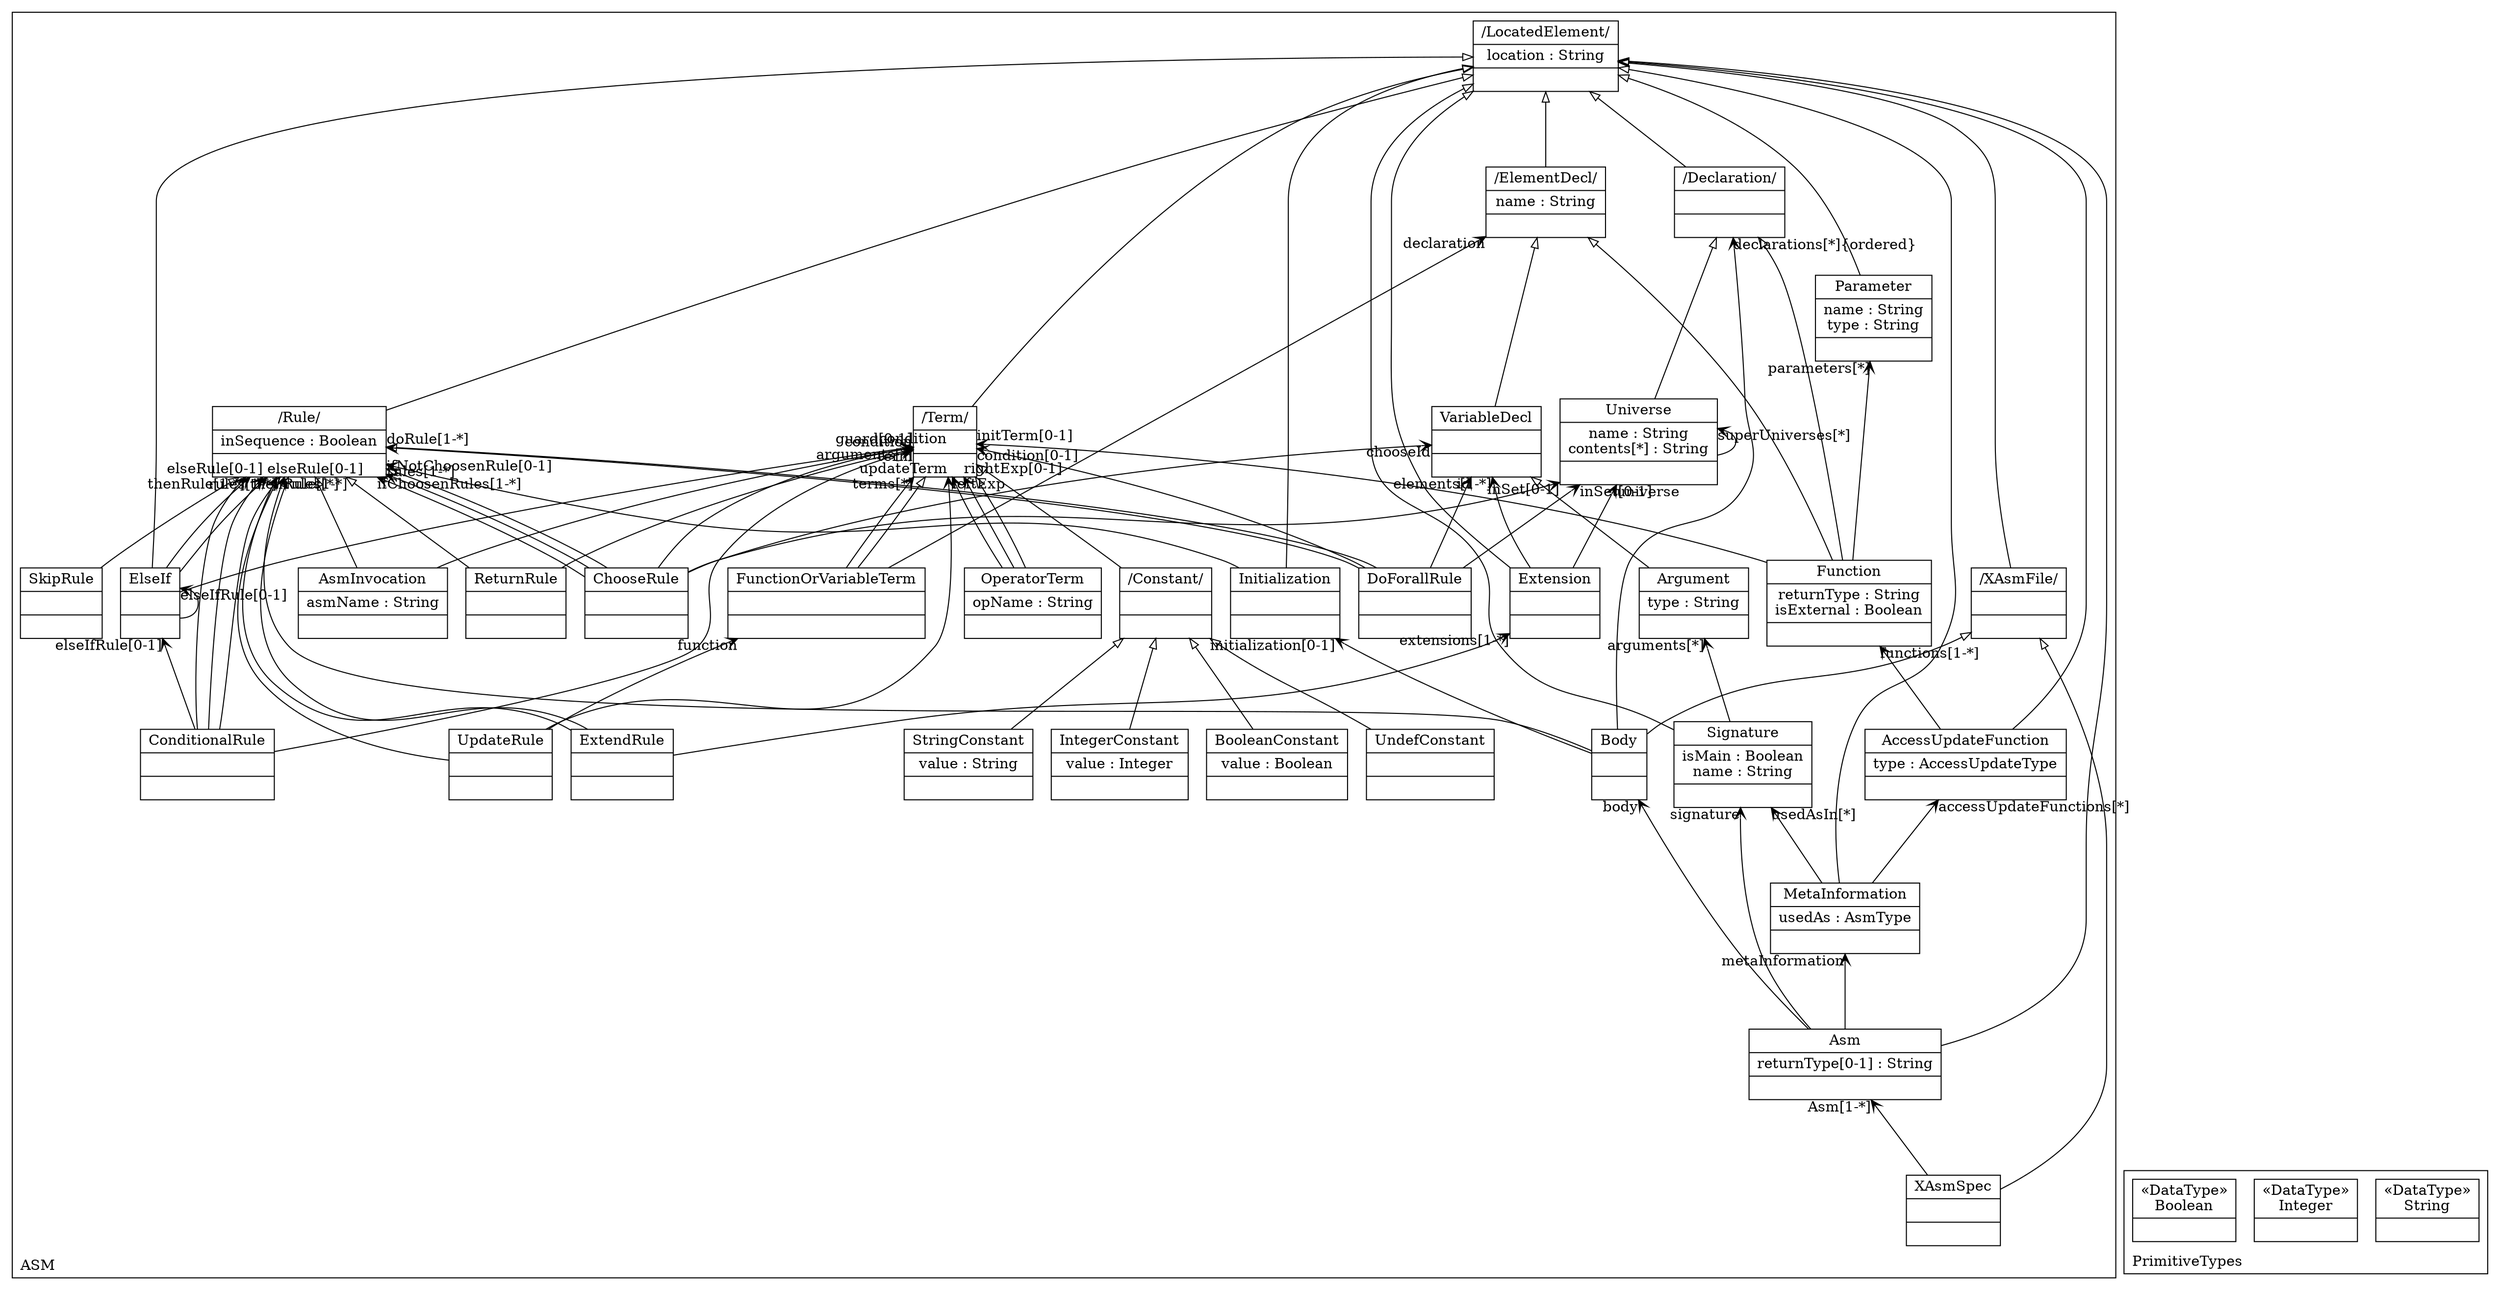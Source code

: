 digraph "KM3 Model in DOT" {
graph[rankdir=BT,labeljust=l,labelloc=t,nodeSep=0.75,compound=true];
 subgraph "cluster_ASM"{
labelloc=t
color=black
label=ASM
 node[shape=record];
LocatedElement[label="{/LocatedElement/|location : String| }"]
;
 node[shape=record];
XAsmFile[label="{/XAsmFile/| | }"]
 XAsmFile->LocatedElement[arrowhead=onormal,group=LocatedElement,minlen=2,constraint=true,]
;
 node[shape=record];
XAsmSpec[label="{XAsmSpec| | }"]
 XAsmSpec->Asm[arrowhead=vee,arrowtail=diamond,headlabel="Asm[1-*]",group=Asm,minlen=2,constraint=true,]
 XAsmSpec->XAsmFile[arrowhead=onormal,group=XAsmFile,minlen=2,constraint=true,]
;
 node[shape=record];
Asm[label="{Asm|returnType[0-1] : String| }"]
 Asm->Signature[arrowhead=vee,arrowtail=diamond,headlabel="signature",group=Signature,minlen=2,constraint=true,]
 Asm->MetaInformation[arrowhead=vee,arrowtail=diamond,headlabel="metaInformation",group=MetaInformation,minlen=2,constraint=true,]
 Asm->Body[arrowhead=vee,arrowtail=diamond,headlabel="body",group=Body,minlen=2,constraint=true,]
 Asm->LocatedElement[arrowhead=onormal,group=LocatedElement,minlen=2,constraint=true,]
;
 node[shape=record];
Signature[label="{Signature|isMain : Boolean\nname : String| }"]
 Signature->Argument[arrowhead=vee,arrowtail=diamond,headlabel="arguments[*]",group=Argument,minlen=2,constraint=true,]
 Signature->LocatedElement[arrowhead=onormal,group=LocatedElement,minlen=2,constraint=true,]
;
 node[shape=record];
Argument[label="{Argument|type : String| }"]
 Argument->VariableDecl[arrowhead=onormal,group=VariableDecl,minlen=2,constraint=true,]
;
 node[shape=record];
Body[label="{Body| | }"]
 Body->Declaration[arrowhead=vee,arrowtail=diamond,headlabel="declarations[*]{ordered}",group=Declaration,minlen=2,constraint=true,]
 Body->Initialization[arrowhead=vee,arrowtail=diamond,headlabel="initialization[0-1]",group=Initialization,minlen=2,constraint=true,]
 Body->Rule[arrowhead=vee,arrowtail=diamond,headlabel="rules[*]",group=Rule,minlen=2,constraint=true,]
 Body->XAsmFile[arrowhead=onormal,group=XAsmFile,minlen=2,constraint=true,]
;
 node[shape=record];
MetaInformation[label="{MetaInformation|usedAs : AsmType| }"]
 MetaInformation->Signature[arrowhead=vee,arrowtail=diamond,headlabel="usedAsIn[*]",group=Signature,minlen=2,constraint=true,]
 MetaInformation->AccessUpdateFunction[arrowhead=vee,arrowtail=diamond,headlabel="accessUpdateFunctions[*]",group=AccessUpdateFunction,minlen=2,constraint=true,]
 MetaInformation->LocatedElement[arrowhead=onormal,group=LocatedElement,minlen=2,constraint=true,]
;
 node[shape=record];
AccessUpdateFunction[label="{AccessUpdateFunction|type : AccessUpdateType| }"]
 AccessUpdateFunction->Function[arrowhead=vee,arrowtail=diamond,headlabel="functions[1-*]",group=Function,minlen=2,constraint=true,]
 AccessUpdateFunction->LocatedElement[arrowhead=onormal,group=LocatedElement,minlen=2,constraint=true,]
;
 node[shape=record];
Declaration[label="{/Declaration/| | }"]
 Declaration->LocatedElement[arrowhead=onormal,group=LocatedElement,minlen=2,constraint=true,]
;
 node[shape=record];
Function[label="{Function|returnType : String\nisExternal : Boolean| }"]
 Function->Parameter[arrowhead=vee,arrowtail=diamond,headlabel="parameters[*]",group=Parameter,minlen=2,constraint=true,]
 Function->Term[arrowhead=vee,arrowtail=diamond,headlabel="initTerm[0-1]",group=Term,minlen=2,constraint=true,]
 Function->Declaration[arrowhead=onormal,group=Declaration,minlen=2,constraint=true,]
 Function->ElementDecl[arrowhead=onormal,group=ElementDecl,minlen=2,constraint=true,]
;
 node[shape=record];
Parameter[label="{Parameter|name : String\ntype : String| }"]
 Parameter->LocatedElement[arrowhead=onormal,group=LocatedElement,minlen=2,constraint=true,]
;
 node[shape=record];
Universe[label="{Universe|name : String\ncontents[*] : String| }"]
 Universe->Universe[arrowhead=vee,arrowtail=none,headlabel="superUniverses[*]",group=Universe,minlen=2,constraint=false,]
 Universe->Declaration[arrowhead=onormal,group=Declaration,minlen=2,constraint=true,]
;
 node[shape=record];
Initialization[label="{Initialization| | }"]
 Initialization->Rule[arrowhead=vee,arrowtail=diamond,headlabel="rules[1-*]",group=Rule,minlen=2,constraint=true,]
 Initialization->LocatedElement[arrowhead=onormal,group=LocatedElement,minlen=2,constraint=true,]
;
 node[shape=record];
Term[label="{/Term/| | }"]
 Term->LocatedElement[arrowhead=onormal,group=LocatedElement,minlen=2,constraint=true,]
;
 node[shape=record];
Constant[label="{/Constant/| | }"]
 Constant->Term[arrowhead=onormal,group=Term,minlen=2,constraint=true,]
;
 node[shape=record];
FunctionOrVariableTerm[label="{FunctionOrVariableTerm| | }"]
 FunctionOrVariableTerm->ElementDecl[arrowhead=vee,arrowtail=none,headlabel="declaration",group=ElementDecl,minlen=2,constraint=false,]
 FunctionOrVariableTerm->Term[arrowhead=vee,arrowtail=diamond,headlabel="terms[*]",group=Term,minlen=2,constraint=true,]
 FunctionOrVariableTerm->Term[arrowhead=onormal,group=Term,minlen=2,constraint=true,]
;
 node[shape=record];
OperatorTerm[label="{OperatorTerm|opName : String| }"]
 OperatorTerm->Term[arrowhead=vee,arrowtail=diamond,headlabel="leftExp",group=Term,minlen=2,constraint=true,]
 OperatorTerm->Term[arrowhead=vee,arrowtail=diamond,headlabel="rightExp[0-1]",group=Term,minlen=2,constraint=true,]
 OperatorTerm->Term[arrowhead=onormal,group=Term,minlen=2,constraint=true,]
;
 node[shape=record];
BooleanConstant[label="{BooleanConstant|value : Boolean| }"]
 BooleanConstant->Constant[arrowhead=onormal,group=Constant,minlen=2,constraint=true,]
;
 node[shape=record];
IntegerConstant[label="{IntegerConstant|value : Integer| }"]
 IntegerConstant->Constant[arrowhead=onormal,group=Constant,minlen=2,constraint=true,]
;
 node[shape=record];
StringConstant[label="{StringConstant|value : String| }"]
 StringConstant->Constant[arrowhead=onormal,group=Constant,minlen=2,constraint=true,]
;
 node[shape=record];
UndefConstant[label="{UndefConstant| | }"]
 UndefConstant->Constant[arrowhead=onormal,group=Constant,minlen=2,constraint=true,]
;
 node[shape=record];
Rule[label="{/Rule/|inSequence : Boolean| }"]
 Rule->LocatedElement[arrowhead=onormal,group=LocatedElement,minlen=2,constraint=true,]
;
 node[shape=record];
SkipRule[label="{SkipRule| | }"]
 SkipRule->Rule[arrowhead=onormal,group=Rule,minlen=2,constraint=true,]
;
 node[shape=record];
AsmInvocation[label="{AsmInvocation|asmName : String| }"]
 AsmInvocation->Term[arrowhead=vee,arrowtail=diamond,headlabel="arguments[*]",group=Term,minlen=2,constraint=true,]
 AsmInvocation->Rule[arrowhead=onormal,group=Rule,minlen=2,constraint=true,]
;
 node[shape=record];
UpdateRule[label="{UpdateRule| | }"]
 UpdateRule->FunctionOrVariableTerm[arrowhead=vee,arrowtail=diamond,headlabel="function",group=FunctionOrVariableTerm,minlen=2,constraint=true,]
 UpdateRule->Term[arrowhead=vee,arrowtail=diamond,headlabel="updateTerm",group=Term,minlen=2,constraint=true,]
 UpdateRule->Rule[arrowhead=onormal,group=Rule,minlen=2,constraint=true,]
;
 node[shape=record];
ChooseRule[label="{ChooseRule| | }"]
 ChooseRule->VariableDecl[arrowhead=vee,arrowtail=diamond,headlabel="chooseId",group=VariableDecl,minlen=2,constraint=true,]
 ChooseRule->Universe[arrowhead=vee,arrowtail=diamond,headlabel="inSet[0-1]",group=Universe,minlen=2,constraint=true,]
 ChooseRule->Term[arrowhead=vee,arrowtail=diamond,headlabel="guard[0-1]",group=Term,minlen=2,constraint=true,]
 ChooseRule->Rule[arrowhead=vee,arrowtail=diamond,headlabel="ifChoosenRules[1-*]",group=Rule,minlen=2,constraint=true,]
 ChooseRule->Rule[arrowhead=vee,arrowtail=diamond,headlabel="ifNotChoosenRule[0-1]",group=Rule,minlen=2,constraint=true,]
 ChooseRule->Rule[arrowhead=onormal,group=Rule,minlen=2,constraint=true,]
;
 node[shape=record];
DoForallRule[label="{DoForallRule| | }"]
 DoForallRule->VariableDecl[arrowhead=vee,arrowtail=diamond,headlabel="id",group=VariableDecl,minlen=2,constraint=true,]
 DoForallRule->Universe[arrowhead=vee,arrowtail=diamond,headlabel="inSet[0-1]",group=Universe,minlen=2,constraint=true,]
 DoForallRule->Term[arrowhead=vee,arrowtail=diamond,headlabel="condition[0-1]",group=Term,minlen=2,constraint=true,]
 DoForallRule->Rule[arrowhead=vee,arrowtail=diamond,headlabel="doRule[1-*]",group=Rule,minlen=2,constraint=true,]
 DoForallRule->Rule[arrowhead=onormal,group=Rule,minlen=2,constraint=true,]
;
 node[shape=record];
ConditionalRule[label="{ConditionalRule| | }"]
 ConditionalRule->Term[arrowhead=vee,arrowtail=diamond,headlabel="condition",group=Term,minlen=2,constraint=true,]
 ConditionalRule->Rule[arrowhead=vee,arrowtail=diamond,headlabel="thenRule[1-*]",group=Rule,minlen=2,constraint=true,]
 ConditionalRule->Rule[arrowhead=vee,arrowtail=diamond,headlabel="elseRule[0-1]",group=Rule,minlen=2,constraint=true,]
 ConditionalRule->ElseIf[arrowhead=vee,arrowtail=diamond,headlabel="elseIfRule[0-1]",group=ElseIf,minlen=2,constraint=true,]
 ConditionalRule->Rule[arrowhead=onormal,group=Rule,minlen=2,constraint=true,]
;
 node[shape=record];
ElseIf[label="{ElseIf| | }"]
 ElseIf->Term[arrowhead=vee,arrowtail=diamond,headlabel="condition",group=Term,minlen=2,constraint=true,]
 ElseIf->Rule[arrowhead=vee,arrowtail=diamond,headlabel="thenRule[1-*]",group=Rule,minlen=2,constraint=true,]
 ElseIf->Rule[arrowhead=vee,arrowtail=diamond,headlabel="elseRule[0-1]",group=Rule,minlen=2,constraint=true,]
 ElseIf->ElseIf[arrowhead=vee,arrowtail=diamond,headlabel="elseIfRule[0-1]",group=ElseIf,minlen=2,constraint=true,]
 ElseIf->LocatedElement[arrowhead=onormal,group=LocatedElement,minlen=2,constraint=true,]
;
 node[shape=record];
ExtendRule[label="{ExtendRule| | }"]
 ExtendRule->Extension[arrowhead=vee,arrowtail=diamond,headlabel="extensions[1-*]",group=Extension,minlen=2,constraint=true,]
 ExtendRule->Rule[arrowhead=vee,arrowtail=diamond,headlabel="rules[1-*]",group=Rule,minlen=2,constraint=true,]
 ExtendRule->Rule[arrowhead=onormal,group=Rule,minlen=2,constraint=true,]
;
 node[shape=record];
ElementDecl[label="{/ElementDecl/|name : String| }"]
 ElementDecl->LocatedElement[arrowhead=onormal,group=LocatedElement,minlen=2,constraint=true,]
;
 node[shape=record];
VariableDecl[label="{VariableDecl| | }"]
 VariableDecl->ElementDecl[arrowhead=onormal,group=ElementDecl,minlen=2,constraint=true,]
;
 node[shape=record];
Extension[label="{Extension| | }"]
 Extension->VariableDecl[arrowhead=vee,arrowtail=diamond,headlabel="elements[1-*]",group=VariableDecl,minlen=2,constraint=true,]
 Extension->Universe[arrowhead=vee,arrowtail=diamond,headlabel="universe",group=Universe,minlen=2,constraint=true,]
 Extension->LocatedElement[arrowhead=onormal,group=LocatedElement,minlen=2,constraint=true,]
;
 node[shape=record];
ReturnRule[label="{ReturnRule| | }"]
 ReturnRule->Term[arrowhead=vee,arrowtail=diamond,headlabel="term",group=Term,minlen=2,constraint=true,]
 ReturnRule->Rule[arrowhead=onormal,group=Rule,minlen=2,constraint=true,]
;

} subgraph "cluster_Enum"{
labelloc=t
color=black
label=Enum

} subgraph "cluster_PrimitiveTypes"{
labelloc=t
color=black
label=PrimitiveTypes
 node[shape=record];
String[label="{&#171;DataType&#187;\nString|}"]
;
 node[shape=record];
Integer[label="{&#171;DataType&#187;\nInteger|}"]
;
 node[shape=record];
Boolean[label="{&#171;DataType&#187;\nBoolean|}"]
;

}
}
